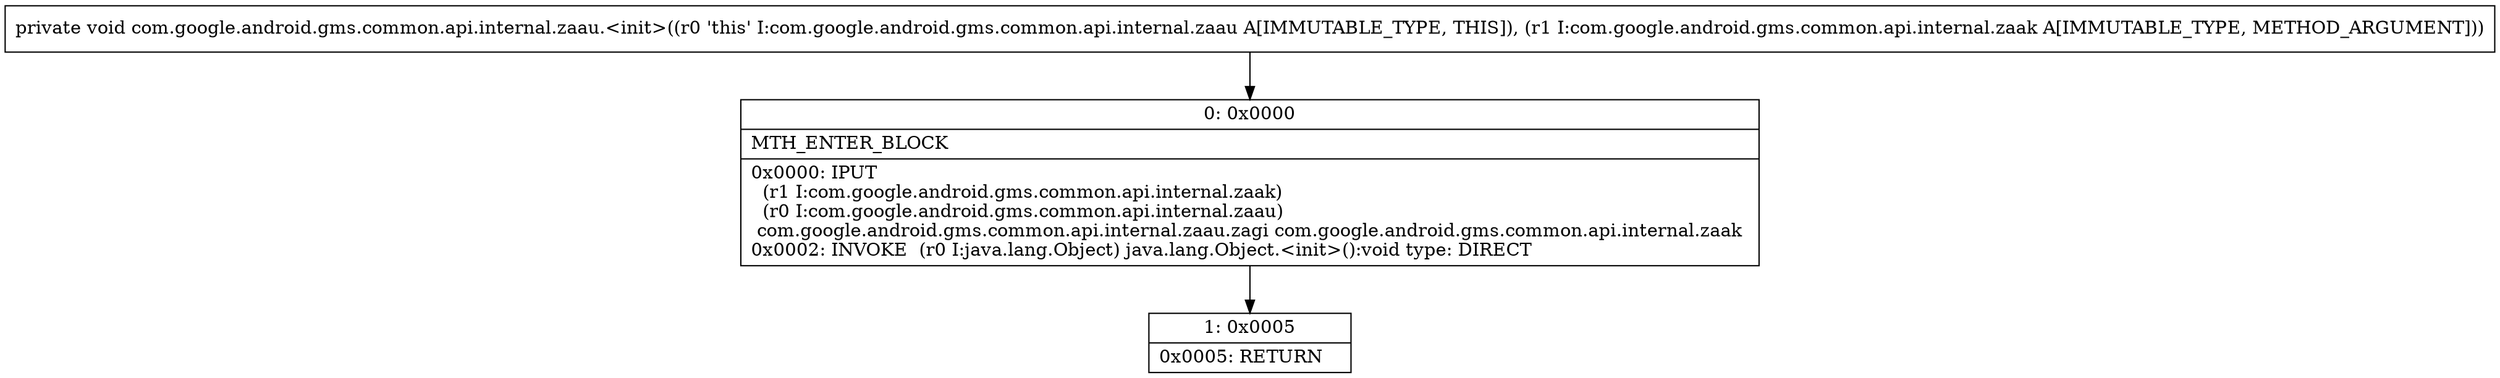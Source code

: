 digraph "CFG forcom.google.android.gms.common.api.internal.zaau.\<init\>(Lcom\/google\/android\/gms\/common\/api\/internal\/zaak;)V" {
Node_0 [shape=record,label="{0\:\ 0x0000|MTH_ENTER_BLOCK\l|0x0000: IPUT  \l  (r1 I:com.google.android.gms.common.api.internal.zaak)\l  (r0 I:com.google.android.gms.common.api.internal.zaau)\l com.google.android.gms.common.api.internal.zaau.zagi com.google.android.gms.common.api.internal.zaak \l0x0002: INVOKE  (r0 I:java.lang.Object) java.lang.Object.\<init\>():void type: DIRECT \l}"];
Node_1 [shape=record,label="{1\:\ 0x0005|0x0005: RETURN   \l}"];
MethodNode[shape=record,label="{private void com.google.android.gms.common.api.internal.zaau.\<init\>((r0 'this' I:com.google.android.gms.common.api.internal.zaau A[IMMUTABLE_TYPE, THIS]), (r1 I:com.google.android.gms.common.api.internal.zaak A[IMMUTABLE_TYPE, METHOD_ARGUMENT])) }"];
MethodNode -> Node_0;
Node_0 -> Node_1;
}

